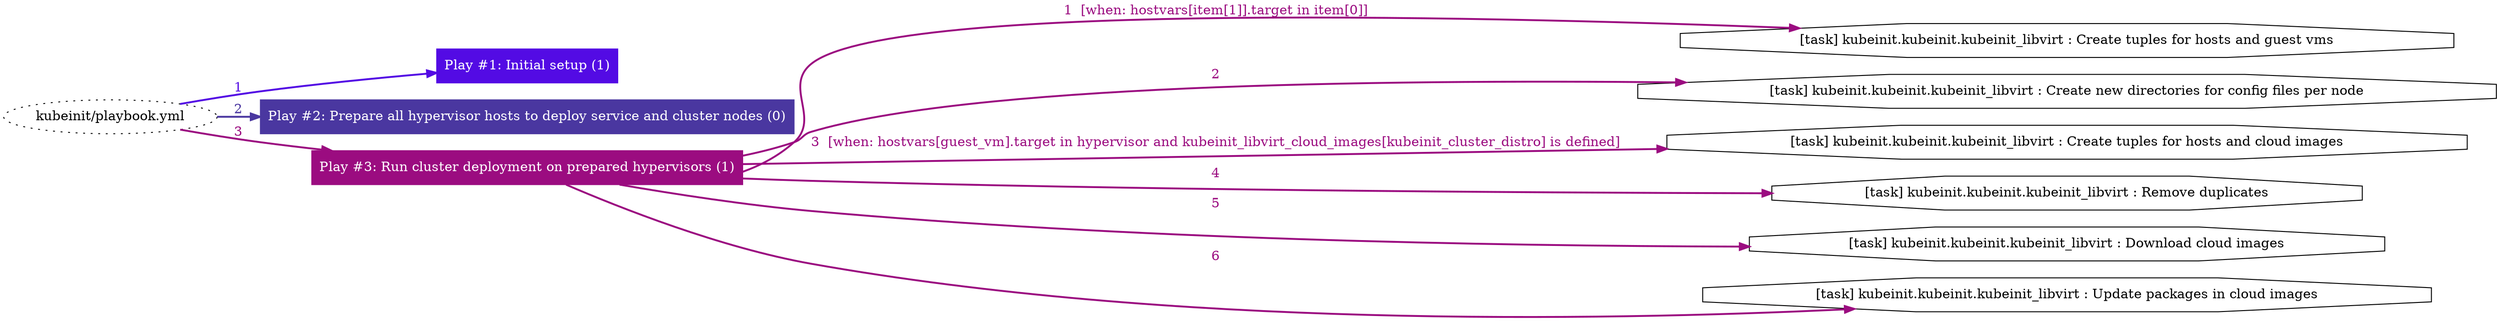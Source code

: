 digraph "kubeinit/playbook.yml "{
	graph [concentrate=true ordering=in rankdir=LR ratio=fill]
	edge [esep=5 sep=10]
	"kubeinit/playbook.yml" [id=root_node style=dotted]
	subgraph "Play #1: Initial setup (1) "{
		"Play #1: Initial setup (1)" [color="#530be4" fontcolor="#ffffff" id="play_992df970-df01-4adc-8df5-298036589dd3" shape=box style=filled tooltip=localhost]
		"kubeinit/playbook.yml" -> "Play #1: Initial setup (1)" [label=1 color="#530be4" fontcolor="#530be4" id="edge_f7da6374-310a-4b91-9157-43e2dd71dc62" style=bold]
	}
	subgraph "Play #2: Prepare all hypervisor hosts to deploy service and cluster nodes (0) "{
		"Play #2: Prepare all hypervisor hosts to deploy service and cluster nodes (0)" [color="#4a37a0" fontcolor="#ffffff" id="play_bd3c30fe-6c88-434a-97be-b13962c5564a" shape=box style=filled tooltip=""]
		"kubeinit/playbook.yml" -> "Play #2: Prepare all hypervisor hosts to deploy service and cluster nodes (0)" [label=2 color="#4a37a0" fontcolor="#4a37a0" id="edge_854e5693-6909-468a-b49a-43626159e83a" style=bold]
	}
	subgraph "Play #3: Run cluster deployment on prepared hypervisors (1) "{
		"Play #3: Run cluster deployment on prepared hypervisors (1)" [color="#9b0c80" fontcolor="#ffffff" id="play_2f60071b-2782-4fc8-8e80-af618a58bb1a" shape=box style=filled tooltip=localhost]
		"kubeinit/playbook.yml" -> "Play #3: Run cluster deployment on prepared hypervisors (1)" [label=3 color="#9b0c80" fontcolor="#9b0c80" id="edge_9f7da250-ff7d-4d62-9640-83a5f60ae1d3" style=bold]
		"task_820c825d-944c-4e35-8178-318cd3f3d46d" [label="[task] kubeinit.kubeinit.kubeinit_libvirt : Create tuples for hosts and guest vms" id="task_820c825d-944c-4e35-8178-318cd3f3d46d" shape=octagon tooltip="[task] kubeinit.kubeinit.kubeinit_libvirt : Create tuples for hosts and guest vms"]
		"Play #3: Run cluster deployment on prepared hypervisors (1)" -> "task_820c825d-944c-4e35-8178-318cd3f3d46d" [label="1  [when: hostvars[item[1]].target in item[0]]" color="#9b0c80" fontcolor="#9b0c80" id="edge_48928ac3-04ba-485a-9c4b-1b7851a008db" style=bold]
		"task_707ffa50-c62d-4fcc-b5cd-88dd8bc08f18" [label="[task] kubeinit.kubeinit.kubeinit_libvirt : Create new directories for config files per node" id="task_707ffa50-c62d-4fcc-b5cd-88dd8bc08f18" shape=octagon tooltip="[task] kubeinit.kubeinit.kubeinit_libvirt : Create new directories for config files per node"]
		"Play #3: Run cluster deployment on prepared hypervisors (1)" -> "task_707ffa50-c62d-4fcc-b5cd-88dd8bc08f18" [label=2 color="#9b0c80" fontcolor="#9b0c80" id="edge_0bc9fff2-b434-428a-96a7-996a65004a89" style=bold]
		"task_84fee7e3-fbb1-4f3e-bf5e-e75a2d96cb4e" [label="[task] kubeinit.kubeinit.kubeinit_libvirt : Create tuples for hosts and cloud images" id="task_84fee7e3-fbb1-4f3e-bf5e-e75a2d96cb4e" shape=octagon tooltip="[task] kubeinit.kubeinit.kubeinit_libvirt : Create tuples for hosts and cloud images"]
		"Play #3: Run cluster deployment on prepared hypervisors (1)" -> "task_84fee7e3-fbb1-4f3e-bf5e-e75a2d96cb4e" [label="3  [when: hostvars[guest_vm].target in hypervisor and kubeinit_libvirt_cloud_images[kubeinit_cluster_distro] is defined]" color="#9b0c80" fontcolor="#9b0c80" id="edge_4c3e97d9-b0d1-4054-95cb-736b24bbe97d" style=bold]
		"task_cc736cbb-f8d5-4111-ac2f-1638b973ee11" [label="[task] kubeinit.kubeinit.kubeinit_libvirt : Remove duplicates" id="task_cc736cbb-f8d5-4111-ac2f-1638b973ee11" shape=octagon tooltip="[task] kubeinit.kubeinit.kubeinit_libvirt : Remove duplicates"]
		"Play #3: Run cluster deployment on prepared hypervisors (1)" -> "task_cc736cbb-f8d5-4111-ac2f-1638b973ee11" [label=4 color="#9b0c80" fontcolor="#9b0c80" id="edge_ee394651-7505-4ca7-a8e3-21efffcd6ac8" style=bold]
		"task_2dc40f8f-434b-4a0f-8935-553df3883f4e" [label="[task] kubeinit.kubeinit.kubeinit_libvirt : Download cloud images" id="task_2dc40f8f-434b-4a0f-8935-553df3883f4e" shape=octagon tooltip="[task] kubeinit.kubeinit.kubeinit_libvirt : Download cloud images"]
		"Play #3: Run cluster deployment on prepared hypervisors (1)" -> "task_2dc40f8f-434b-4a0f-8935-553df3883f4e" [label=5 color="#9b0c80" fontcolor="#9b0c80" id="edge_cc195f68-ba24-448c-93f1-284cb08044e0" style=bold]
		"task_416d7bc5-9af4-47cd-b94a-736d05187d0e" [label="[task] kubeinit.kubeinit.kubeinit_libvirt : Update packages in cloud images" id="task_416d7bc5-9af4-47cd-b94a-736d05187d0e" shape=octagon tooltip="[task] kubeinit.kubeinit.kubeinit_libvirt : Update packages in cloud images"]
		"Play #3: Run cluster deployment on prepared hypervisors (1)" -> "task_416d7bc5-9af4-47cd-b94a-736d05187d0e" [label=6 color="#9b0c80" fontcolor="#9b0c80" id="edge_d44b3a2f-4c75-4a94-89ff-350969a83b3d" style=bold]
	}
}
